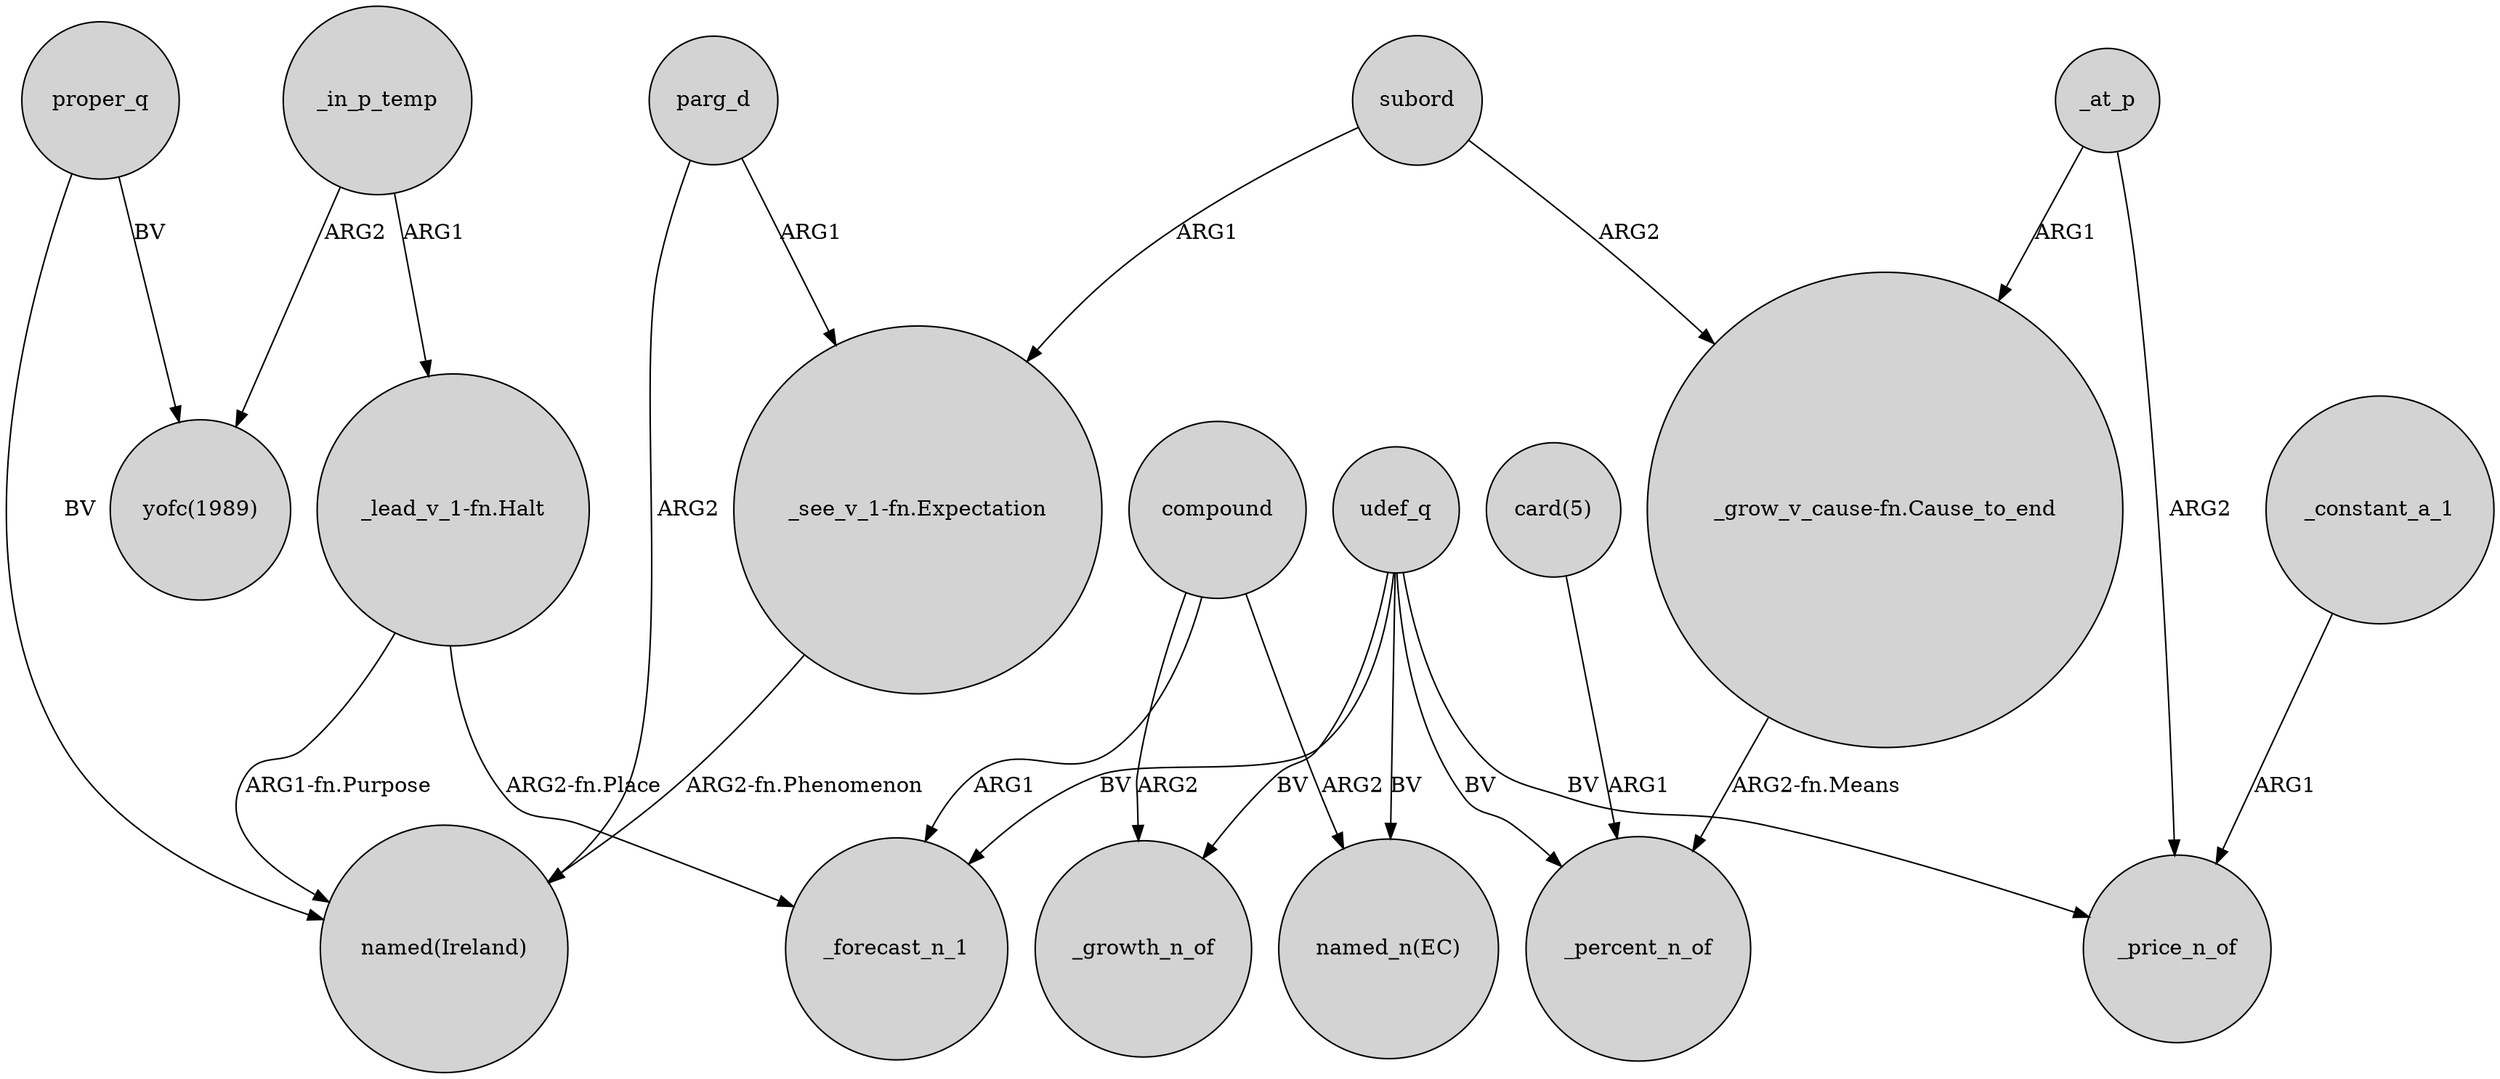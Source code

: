 digraph {
	node [shape=circle style=filled]
	_in_p_temp -> "yofc(1989)" [label=ARG2]
	compound -> "named_n(EC)" [label=ARG2]
	udef_q -> _price_n_of [label=BV]
	parg_d -> "_see_v_1-fn.Expectation" [label=ARG1]
	subord -> "_see_v_1-fn.Expectation" [label=ARG1]
	_constant_a_1 -> _price_n_of [label=ARG1]
	"_lead_v_1-fn.Halt" -> _forecast_n_1 [label="ARG2-fn.Place"]
	"_grow_v_cause-fn.Cause_to_end" -> _percent_n_of [label="ARG2-fn.Means"]
	subord -> "_grow_v_cause-fn.Cause_to_end" [label=ARG2]
	_in_p_temp -> "_lead_v_1-fn.Halt" [label=ARG1]
	"_lead_v_1-fn.Halt" -> "named(Ireland)" [label="ARG1-fn.Purpose"]
	udef_q -> _percent_n_of [label=BV]
	udef_q -> _forecast_n_1 [label=BV]
	_at_p -> _price_n_of [label=ARG2]
	compound -> _forecast_n_1 [label=ARG1]
	"card(5)" -> _percent_n_of [label=ARG1]
	proper_q -> "yofc(1989)" [label=BV]
	compound -> _growth_n_of [label=ARG2]
	parg_d -> "named(Ireland)" [label=ARG2]
	udef_q -> "named_n(EC)" [label=BV]
	udef_q -> _growth_n_of [label=BV]
	proper_q -> "named(Ireland)" [label=BV]
	_at_p -> "_grow_v_cause-fn.Cause_to_end" [label=ARG1]
	"_see_v_1-fn.Expectation" -> "named(Ireland)" [label="ARG2-fn.Phenomenon"]
}
